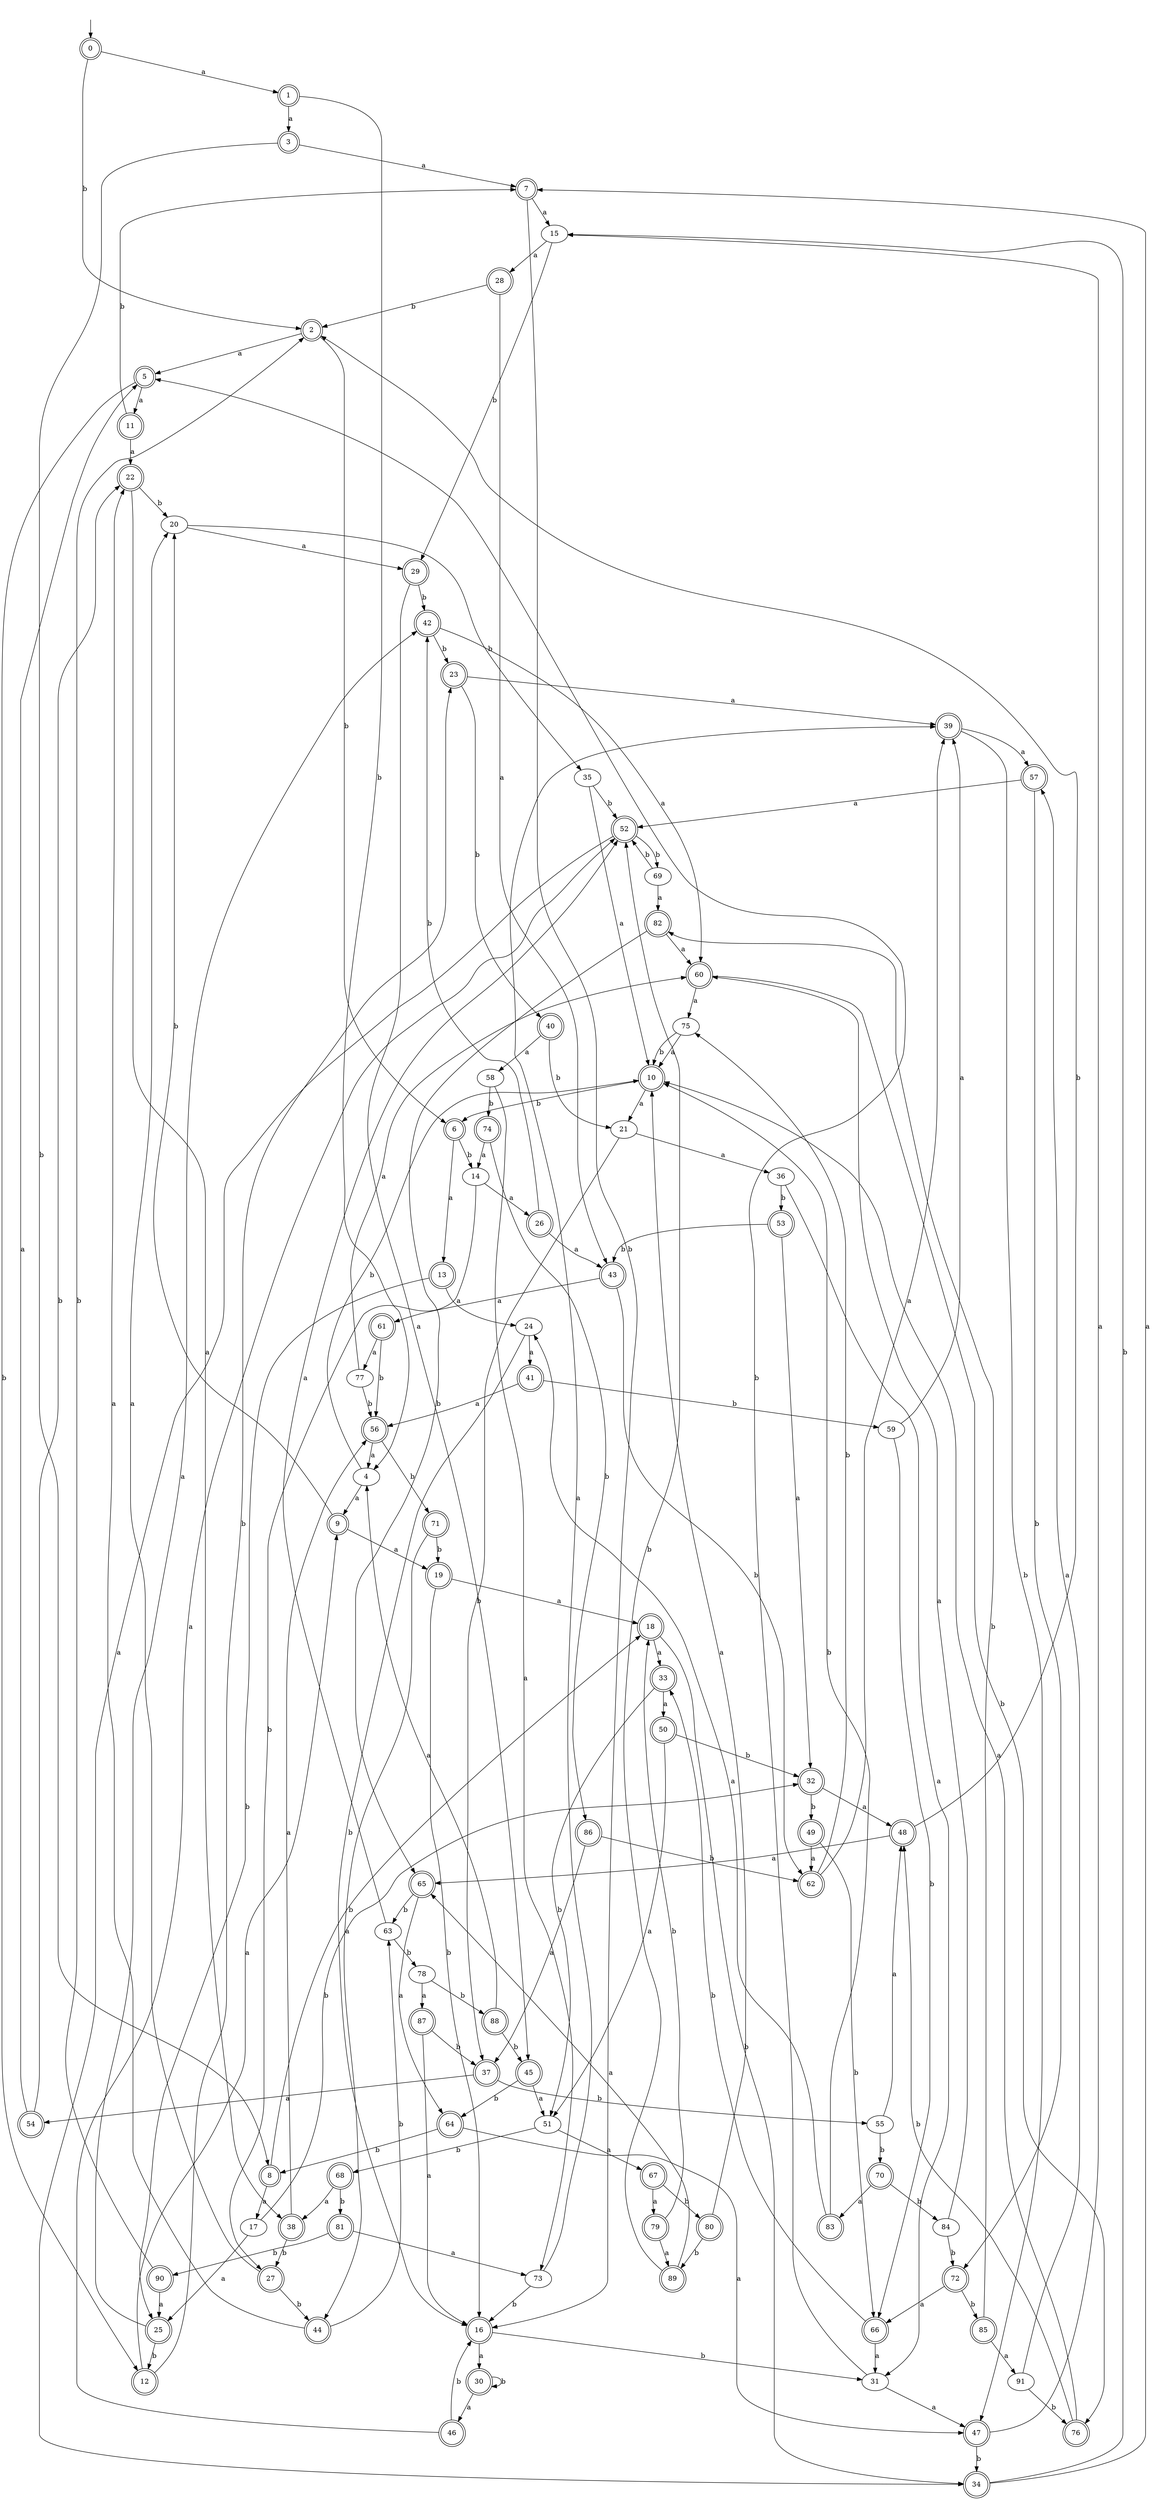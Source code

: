 digraph RandomDFA {
  __start0 [label="", shape=none];
  __start0 -> 0 [label=""];
  0 [shape=circle] [shape=doublecircle]
  0 -> 1 [label="a"]
  0 -> 2 [label="b"]
  1 [shape=doublecircle]
  1 -> 3 [label="a"]
  1 -> 4 [label="b"]
  2 [shape=doublecircle]
  2 -> 5 [label="a"]
  2 -> 6 [label="b"]
  3 [shape=doublecircle]
  3 -> 7 [label="a"]
  3 -> 8 [label="b"]
  4
  4 -> 9 [label="a"]
  4 -> 10 [label="b"]
  5 [shape=doublecircle]
  5 -> 11 [label="a"]
  5 -> 12 [label="b"]
  6 [shape=doublecircle]
  6 -> 13 [label="a"]
  6 -> 14 [label="b"]
  7 [shape=doublecircle]
  7 -> 15 [label="a"]
  7 -> 16 [label="b"]
  8 [shape=doublecircle]
  8 -> 17 [label="a"]
  8 -> 18 [label="b"]
  9 [shape=doublecircle]
  9 -> 19 [label="a"]
  9 -> 20 [label="b"]
  10 [shape=doublecircle]
  10 -> 21 [label="a"]
  10 -> 6 [label="b"]
  11 [shape=doublecircle]
  11 -> 22 [label="a"]
  11 -> 7 [label="b"]
  12 [shape=doublecircle]
  12 -> 9 [label="a"]
  12 -> 23 [label="b"]
  13 [shape=doublecircle]
  13 -> 24 [label="a"]
  13 -> 25 [label="b"]
  14
  14 -> 26 [label="a"]
  14 -> 27 [label="b"]
  15
  15 -> 28 [label="a"]
  15 -> 29 [label="b"]
  16 [shape=doublecircle]
  16 -> 30 [label="a"]
  16 -> 31 [label="b"]
  17
  17 -> 25 [label="a"]
  17 -> 32 [label="b"]
  18 [shape=doublecircle]
  18 -> 33 [label="a"]
  18 -> 34 [label="b"]
  19 [shape=doublecircle]
  19 -> 18 [label="a"]
  19 -> 16 [label="b"]
  20
  20 -> 29 [label="a"]
  20 -> 35 [label="b"]
  21
  21 -> 36 [label="a"]
  21 -> 37 [label="b"]
  22 [shape=doublecircle]
  22 -> 38 [label="a"]
  22 -> 20 [label="b"]
  23 [shape=doublecircle]
  23 -> 39 [label="a"]
  23 -> 40 [label="b"]
  24
  24 -> 41 [label="a"]
  24 -> 16 [label="b"]
  25 [shape=doublecircle]
  25 -> 42 [label="a"]
  25 -> 12 [label="b"]
  26 [shape=doublecircle]
  26 -> 43 [label="a"]
  26 -> 42 [label="b"]
  27 [shape=doublecircle]
  27 -> 20 [label="a"]
  27 -> 44 [label="b"]
  28 [shape=doublecircle]
  28 -> 43 [label="a"]
  28 -> 2 [label="b"]
  29 [shape=doublecircle]
  29 -> 45 [label="a"]
  29 -> 42 [label="b"]
  30 [shape=doublecircle]
  30 -> 46 [label="a"]
  30 -> 30 [label="b"]
  31
  31 -> 47 [label="a"]
  31 -> 5 [label="b"]
  32 [shape=doublecircle]
  32 -> 48 [label="a"]
  32 -> 49 [label="b"]
  33 [shape=doublecircle]
  33 -> 50 [label="a"]
  33 -> 51 [label="b"]
  34 [shape=doublecircle]
  34 -> 7 [label="a"]
  34 -> 15 [label="b"]
  35
  35 -> 10 [label="a"]
  35 -> 52 [label="b"]
  36
  36 -> 31 [label="a"]
  36 -> 53 [label="b"]
  37 [shape=doublecircle]
  37 -> 54 [label="a"]
  37 -> 55 [label="b"]
  38 [shape=doublecircle]
  38 -> 56 [label="a"]
  38 -> 27 [label="b"]
  39 [shape=doublecircle]
  39 -> 57 [label="a"]
  39 -> 47 [label="b"]
  40 [shape=doublecircle]
  40 -> 58 [label="a"]
  40 -> 21 [label="b"]
  41 [shape=doublecircle]
  41 -> 56 [label="a"]
  41 -> 59 [label="b"]
  42 [shape=doublecircle]
  42 -> 60 [label="a"]
  42 -> 23 [label="b"]
  43 [shape=doublecircle]
  43 -> 61 [label="a"]
  43 -> 62 [label="b"]
  44 [shape=doublecircle]
  44 -> 22 [label="a"]
  44 -> 63 [label="b"]
  45 [shape=doublecircle]
  45 -> 51 [label="a"]
  45 -> 64 [label="b"]
  46 [shape=doublecircle]
  46 -> 52 [label="a"]
  46 -> 16 [label="b"]
  47 [shape=doublecircle]
  47 -> 15 [label="a"]
  47 -> 34 [label="b"]
  48 [shape=doublecircle]
  48 -> 65 [label="a"]
  48 -> 2 [label="b"]
  49 [shape=doublecircle]
  49 -> 62 [label="a"]
  49 -> 66 [label="b"]
  50 [shape=doublecircle]
  50 -> 51 [label="a"]
  50 -> 32 [label="b"]
  51
  51 -> 67 [label="a"]
  51 -> 68 [label="b"]
  52 [shape=doublecircle]
  52 -> 34 [label="a"]
  52 -> 69 [label="b"]
  53 [shape=doublecircle]
  53 -> 32 [label="a"]
  53 -> 43 [label="b"]
  54 [shape=doublecircle]
  54 -> 5 [label="a"]
  54 -> 22 [label="b"]
  55
  55 -> 48 [label="a"]
  55 -> 70 [label="b"]
  56 [shape=doublecircle]
  56 -> 4 [label="a"]
  56 -> 71 [label="b"]
  57 [shape=doublecircle]
  57 -> 52 [label="a"]
  57 -> 72 [label="b"]
  58
  58 -> 73 [label="a"]
  58 -> 74 [label="b"]
  59
  59 -> 39 [label="a"]
  59 -> 66 [label="b"]
  60 [shape=doublecircle]
  60 -> 75 [label="a"]
  60 -> 76 [label="b"]
  61 [shape=doublecircle]
  61 -> 77 [label="a"]
  61 -> 56 [label="b"]
  62 [shape=doublecircle]
  62 -> 39 [label="a"]
  62 -> 75 [label="b"]
  63
  63 -> 52 [label="a"]
  63 -> 78 [label="b"]
  64 [shape=doublecircle]
  64 -> 47 [label="a"]
  64 -> 8 [label="b"]
  65 [shape=doublecircle]
  65 -> 64 [label="a"]
  65 -> 63 [label="b"]
  66 [shape=doublecircle]
  66 -> 31 [label="a"]
  66 -> 33 [label="b"]
  67 [shape=doublecircle]
  67 -> 79 [label="a"]
  67 -> 80 [label="b"]
  68 [shape=doublecircle]
  68 -> 38 [label="a"]
  68 -> 81 [label="b"]
  69
  69 -> 82 [label="a"]
  69 -> 52 [label="b"]
  70 [shape=doublecircle]
  70 -> 83 [label="a"]
  70 -> 84 [label="b"]
  71 [shape=doublecircle]
  71 -> 44 [label="a"]
  71 -> 19 [label="b"]
  72 [shape=doublecircle]
  72 -> 66 [label="a"]
  72 -> 85 [label="b"]
  73
  73 -> 39 [label="a"]
  73 -> 16 [label="b"]
  74 [shape=doublecircle]
  74 -> 14 [label="a"]
  74 -> 86 [label="b"]
  75
  75 -> 10 [label="a"]
  75 -> 10 [label="b"]
  76 [shape=doublecircle]
  76 -> 10 [label="a"]
  76 -> 48 [label="b"]
  77
  77 -> 60 [label="a"]
  77 -> 56 [label="b"]
  78
  78 -> 87 [label="a"]
  78 -> 88 [label="b"]
  79 [shape=doublecircle]
  79 -> 89 [label="a"]
  79 -> 18 [label="b"]
  80 [shape=doublecircle]
  80 -> 10 [label="a"]
  80 -> 89 [label="b"]
  81 [shape=doublecircle]
  81 -> 73 [label="a"]
  81 -> 90 [label="b"]
  82 [shape=doublecircle]
  82 -> 60 [label="a"]
  82 -> 65 [label="b"]
  83 [shape=doublecircle]
  83 -> 24 [label="a"]
  83 -> 10 [label="b"]
  84
  84 -> 60 [label="a"]
  84 -> 72 [label="b"]
  85 [shape=doublecircle]
  85 -> 91 [label="a"]
  85 -> 82 [label="b"]
  86 [shape=doublecircle]
  86 -> 37 [label="a"]
  86 -> 62 [label="b"]
  87 [shape=doublecircle]
  87 -> 16 [label="a"]
  87 -> 37 [label="b"]
  88 [shape=doublecircle]
  88 -> 4 [label="a"]
  88 -> 45 [label="b"]
  89 [shape=doublecircle]
  89 -> 65 [label="a"]
  89 -> 52 [label="b"]
  90 [shape=doublecircle]
  90 -> 25 [label="a"]
  90 -> 2 [label="b"]
  91
  91 -> 57 [label="a"]
  91 -> 76 [label="b"]
}
